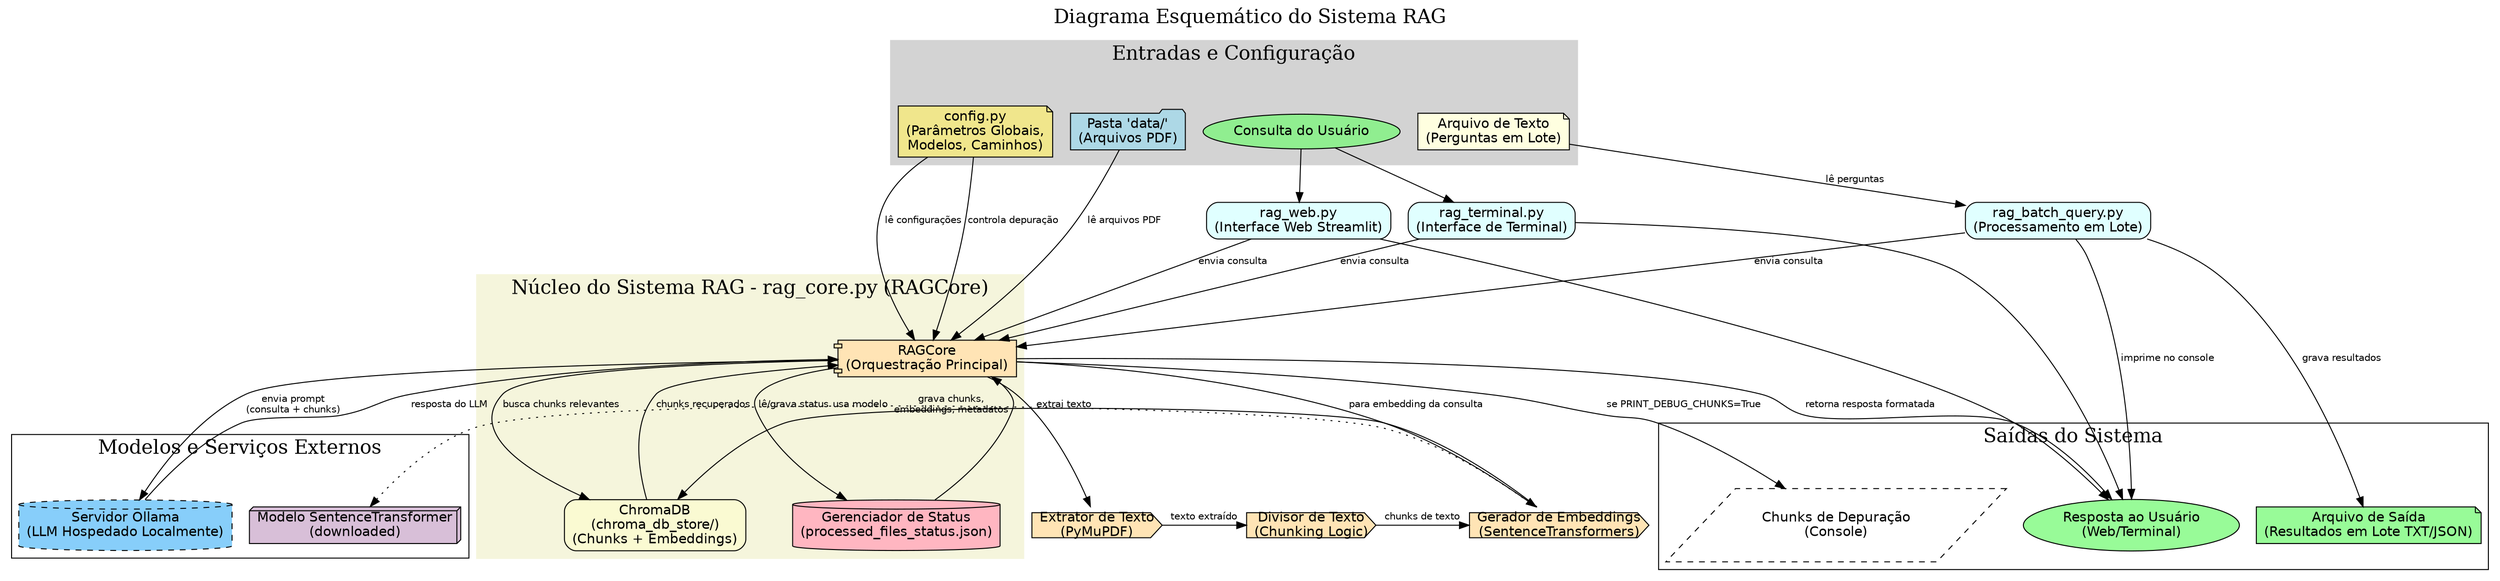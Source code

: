 digraph RAGSystem {
    rankdir=TB; // De cima para baixo
    labelloc="t";
    label="Diagrama Esquemático do Sistema RAG";
    fontsize=20;
    node [shape=box, style="rounded,filled", fontname="Helvetica"];
    edge [fontname="Helvetica", fontsize=10];

    // Subgraph para Inputs do Usuário e Configuração
    subgraph cluster_inputs {
        label="Entradas e Configuração";
        style=filled;
        color=lightgrey;
        node [fillcolor=lightyellow];

        Config [label="config.py\n(Parâmetros Globais,\nModelos, Caminhos)", shape=note, fillcolor=khaki];
        PDFs [label="Pasta 'data/'\n(Arquivos PDF)", shape=folder, fillcolor=lightblue];
        UserQuery [label="Consulta do Usuário", shape=ellipse, fillcolor=lightgreen];
        BatchQuestionsFile [label="Arquivo de Texto\n(Perguntas em Lote)", shape=note, fillcolor=lightyellow];
    }

    // Subgraph para Interfaces de Usuário
    subgraph cluster_ui {
        label="Interfaces de Interação";
        node [fillcolor=lightcyan];

        StreamlitApp [label="rag_web.py\n(Interface Web Streamlit)"];
        TerminalApp [label="rag_terminal.py\n(Interface de Terminal)"];
        BatchApp [label="rag_batch_query.py\n(Processamento em Lote)"];
    }

    // Subgraph para o Núcleo do Sistema RAG
    subgraph cluster_rag_core_system {
        label="Núcleo do Sistema RAG - rag_core.py (RAGCore)";
        style=filled;
        color=beige;
        node [fillcolor=moccasin];

        RAGCore [label="RAGCore\n(Orquestração Principal)", shape=component];
        TextExtractor [label="Extrator de Texto\n(PyMuPDF)", shape=cds];
        Chunker [label="Divisor de Texto\n(Chunking Logic)", shape=cds];
        Embedder [label="Gerador de Embeddings\n(SentenceTransformers)", shape=cds];
        StatusManager [label="Gerenciador de Status\n(processed_files_status.json)", shape=cylinder, fillcolor=lightpink];
        ChromaDB [label="ChromaDB\n(chroma_db_store/)\n(Chunks + Embeddings)", shape=database, fillcolor=lightgoldenrodyellow];
    }

    // Subgraph para Serviços Externos e Modelos
    subgraph cluster_external_services {
        label="Modelos e Serviços Externos";
        node [fillcolor=thistle];
        
        SentenceTransformerModel [label="Modelo SentenceTransformer\n(downloaded)", shape=box3d];
        OllamaServer [label="Servidor Ollama\n(LLM Hospedado Localmente)", shape=cylinder, style="dashed,filled", fillcolor=lightskyblue];
    }

    // Subgraph para Saídas
    subgraph cluster_outputs {
        label="Saídas do Sistema";
        node [fillcolor=palegreen];

        AnswerDisplay [label="Resposta ao Usuário\n(Web/Terminal)", shape=ellipse];
        BatchResultsFile [label="Arquivo de Saída\n(Resultados em Lote TXT/JSON)", shape=note];
        DebugChunks [label="Chunks de Depuração\n(Console)", shape=parallelogram, style=dashed];
    }

    // Fluxos de Configuração e Dados Iniciais
    Config -> RAGCore [label="lê configurações"];
    PDFs -> RAGCore [label="lê arquivos PDF"];

    // Fluxo de Processamento de Documentos (dentro do RAGCore)
    RAGCore -> TextExtractor [label="extrai texto"];
    TextExtractor -> Chunker [label="texto extraído"];
    Chunker -> Embedder [label="chunks de texto"];
    Embedder -> SentenceTransformerModel [label="usa modelo", style=dotted];
    Embedder -> ChromaDB [label="grava chunks,\nembeddings, metadatos"];
    RAGCore -> StatusManager [label="lê/grava status"];
    StatusManager -> RAGCore; // Bidirecional implícito ou status lido de volta

    // Fluxo de Consulta do Usuário
    UserQuery -> StreamlitApp;
    UserQuery -> TerminalApp;
    BatchQuestionsFile -> BatchApp [label="lê perguntas"];

    StreamlitApp -> RAGCore [label="envia consulta"];
    TerminalApp -> RAGCore [label="envia consulta"];
    BatchApp -> RAGCore [label="envia consulta"];

    RAGCore -> Embedder [label="para embedding da consulta"];
    RAGCore -> ChromaDB [label="busca chunks relevantes"];
    ChromaDB -> RAGCore [label="chunks recuperados"];
    RAGCore -> OllamaServer [label="envia prompt\n(consulta + chunks)"];
    OllamaServer -> RAGCore [label="resposta do LLM"];
    
    RAGCore -> AnswerDisplay [label="retorna resposta formatada"];
    StreamlitApp -> AnswerDisplay; // Implícito
    TerminalApp -> AnswerDisplay;  // Implícito
    BatchApp -> AnswerDisplay [label="imprime no console"];
    BatchApp -> BatchResultsFile [label="grava resultados"];

    // Fluxo de Depuração
    Config -> RAGCore [label="controla depuração"];
    RAGCore -> DebugChunks [label="se PRINT_DEBUG_CHUNKS=True"];

    // Relações Visuais/Agrupamento
    {rank=same; StreamlitApp; TerminalApp; BatchApp;}
    {rank=same; TextExtractor; Chunker; Embedder;}
}